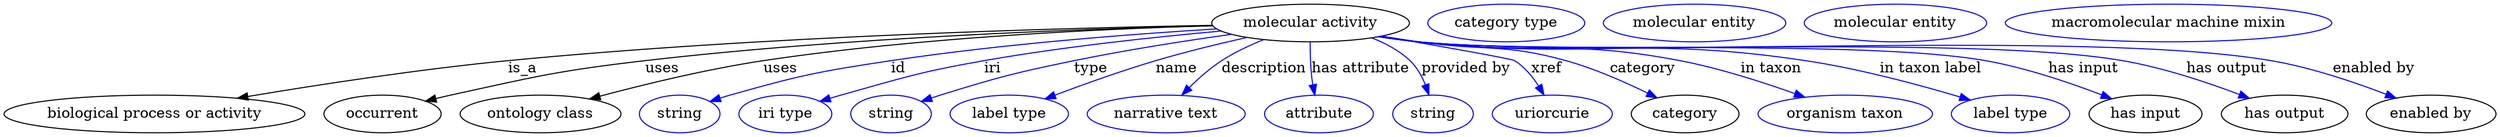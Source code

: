 digraph {
	graph [bb="0,0,2377.4,123"];
	node [label="\N"];
	"molecular activity"	[height=0.5,
		label="molecular activity",
		pos="1246.6,105",
		width=2.6178];
	"biological process or activity"	[height=0.5,
		pos="143.64,18",
		width=3.9899];
	"molecular activity" -> "biological process or activity"	[label=is_a,
		lp="495.64,61.5",
		pos="e,222.92,33.045 1153.1,102.76 1008.7,100.17 722.98,92.312 481.64,69 396.97,60.822 301.11,46.119 233.16,34.766"];
	occurrent	[height=0.5,
		pos="361.64,18",
		width=1.5526];
	"molecular activity" -> occurrent	[label=uses,
		lp="629.14,61.5",
		pos="e,402.78,30.292 1153.4,102.36 1029.5,99.385 804,91.176 612.64,69 529.24,59.335 508.65,53.97 426.64,36 422.04,34.992 417.27,33.879 \
412.51,32.72"];
	"ontology class"	[height=0.5,
		pos="512.64,18",
		width=2.1304];
	"molecular activity" -> "ontology class"	[label=uses,
		lp="743.14,61.5",
		pos="e,559.81,32.351 1153.2,102.27 1048.7,99.279 874.74,91.136 726.64,69 672.73,60.942 612.34,46.305 569.49,34.942"];
	id	[color=blue,
		height=0.5,
		label=string,
		pos="645.64,18",
		width=1.0652];
	"molecular activity" -> id	[color=blue,
		label=id,
		lp="855.64,61.5",
		pos="e,674.63,29.954 1157,99.249 1076.1,94.219 953.94,84.779 848.64,69 778.98,58.562 761.42,55.131 693.64,36 690.53,35.124 687.34,34.151 \
684.14,33.129",
		style=solid];
	iri	[color=blue,
		height=0.5,
		label="iri type",
		pos="746.64,18",
		width=1.2277];
	"molecular activity" -> iri	[color=blue,
		label=iri,
		lp="945.64,61.5",
		pos="e,779.95,29.879 1161.6,97.222 1099.3,91.563 1012.9,82.269 937.64,69 875.96,58.121 860.99,52.747 800.64,36 797.07,35.009 793.37,33.941 \
789.67,32.84",
		style=solid];
	type	[color=blue,
		height=0.5,
		label=string,
		pos="847.64,18",
		width=1.0652];
	"molecular activity" -> type	[color=blue,
		label=type,
		lp="1037.6,61.5",
		pos="e,876.58,29.944 1171,94.162 1127.2,87.98 1071.1,79.245 1021.6,69 964.53,57.17 950.34,53.27 894.64,36 891.88,35.145 889.04,34.225 \
886.2,33.271",
		style=solid];
	name	[color=blue,
		height=0.5,
		label="label type",
		pos="960.64,18",
		width=1.5707];
	"molecular activity" -> name	[color=blue,
		label=name,
		lp="1119.6,61.5",
		pos="e,994.56,32.403 1185.8,91.117 1159.2,85.067 1127.7,77.351 1099.6,69 1067.2,59.349 1031.4,46.381 1004.2,36.07",
		style=solid];
	description	[color=blue,
		height=0.5,
		label="narrative text",
		pos="1110.6,18",
		width=2.0943];
	"molecular activity" -> description	[color=blue,
		label=description,
		lp="1202.1,61.5",
		pos="e,1124.9,36.011 1201.3,89.088 1188,83.73 1173.8,76.996 1161.6,69 1150.9,61.925 1140.5,52.383 1131.9,43.532",
		style=solid];
	"has attribute"	[color=blue,
		height=0.5,
		label=attribute,
		pos="1255.6,18",
		width=1.4443];
	"molecular activity" -> "has attribute"	[color=blue,
		label="has attribute",
		lp="1294.6,61.5",
		pos="e,1251,35.966 1246.1,86.814 1246,77.14 1246.3,64.858 1247.6,54 1248,51.309 1248.4,48.522 1248.9,45.749",
		style=solid];
	"provided by"	[color=blue,
		height=0.5,
		label=string,
		pos="1363.6,18",
		width=1.0652];
	"molecular activity" -> "provided by"	[color=blue,
		label="provided by",
		lp="1395.1,61.5",
		pos="e,1359.7,36.312 1305.1,90.776 1318.3,85.663 1331.4,78.632 1341.6,69 1348.3,62.743 1353.1,54.117 1356.4,45.79",
		style=solid];
	xref	[color=blue,
		height=0.5,
		label=uriorcurie,
		pos="1477.6,18",
		width=1.5887];
	"molecular activity" -> xref	[color=blue,
		label=xref,
		lp="1472.1,61.5",
		pos="e,1469.7,36.061 1314.3,92.46 1369.5,82.952 1438.8,70.756 1441.6,69 1451,63.099 1458.7,53.797 1464.5,44.808",
		style=solid];
	category	[height=0.5,
		pos="1604.6,18",
		width=1.4263];
	"molecular activity" -> category	[color=blue,
		label=category,
		lp="1564.1,61.5",
		pos="e,1577.8,33.399 1314.5,92.445 1326.2,90.552 1338.2,88.666 1349.6,87 1412.1,77.855 1429.8,85.86 1490.6,69 1517.8,61.48 1546.9,48.652 \
1568.8,37.872",
		style=solid];
	"in taxon"	[color=blue,
		height=0.5,
		label="organism taxon",
		pos="1757.6,18",
		width=2.3109];
	"molecular activity" -> "in taxon"	[color=blue,
		label="in taxon",
		lp="1686.6,61.5",
		pos="e,1719,34.031 1313,92.129 1325.2,90.215 1337.8,88.405 1349.6,87 1460.3,73.916 1490.2,89.949 1599.6,69 1637.2,61.799 1678.5,48.57 \
1709.4,37.528",
		style=solid];
	"in taxon label"	[color=blue,
		height=0.5,
		label="label type",
		pos="1915.6,18",
		width=1.5707];
	"molecular activity" -> "in taxon label"	[color=blue,
		label="in taxon label",
		lp="1839.1,61.5",
		pos="e,1877.1,31.311 1312.1,92.03 1324.6,90.09 1337.5,88.295 1349.6,87 1513.4,69.566 1556.8,93.376 1719.6,69 1770.9,61.331 1828.1,45.901 \
1867.5,34.199",
		style=solid];
	"has input"	[height=0.5,
		pos="2043.6,18",
		width=1.4985];
	"molecular activity" -> "has input"	[color=blue,
		label="has input",
		lp="1985.1,61.5",
		pos="e,2011.4,32.58 1311.9,91.92 1324.4,89.977 1337.4,88.211 1349.6,87 1469.6,75.163 1773,90.041 1891.6,69 1930,62.194 1972,47.828 2002.1,\
36.234",
		style=solid];
	"has output"	[height=0.5,
		pos="2175.6,18",
		width=1.679];
	"molecular activity" -> "has output"	[color=blue,
		label="has output",
		lp="2121.1,61.5",
		pos="e,2142,33.111 1311.6,91.898 1324.2,89.945 1337.3,88.18 1349.6,87 1498.6,72.785 1875.2,94.503 2022.6,69 2060.8,62.402 2102.4,48.307 \
2132.6,36.759",
		style=solid];
	"enabled by"	[height=0.5,
		pos="2315.6,18",
		width=1.7151];
	"molecular activity" -> "enabled by"	[color=blue,
		label="enabled by",
		lp="2262.1,61.5",
		pos="e,2282.3,33.159 1311.3,91.895 1324,89.929 1337.2,88.159 1349.6,87 1529.8,70.226 1985.3,99.602 2163.6,69 2201.6,62.492 2242.9,48.389 \
2272.9,36.815",
		style=solid];
	"named thing_category"	[color=blue,
		height=0.5,
		label="category type",
		pos="1433.6,105",
		width=2.0762];
	"molecular activity_has input"	[color=blue,
		height=0.5,
		label="molecular entity",
		pos="1613.6,105",
		width=2.4192];
	"molecular activity_has output"	[color=blue,
		height=0.5,
		label="molecular entity",
		pos="1805.6,105",
		width=2.4192];
	"molecular activity_enabled by"	[color=blue,
		height=0.5,
		label="macromolecular machine mixin",
		pos="2066.6,105",
		width=4.3329];
}
